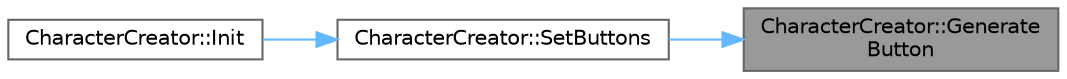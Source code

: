 digraph "CharacterCreator::GenerateButton"
{
 // LATEX_PDF_SIZE
  bgcolor="transparent";
  edge [fontname=Helvetica,fontsize=10,labelfontname=Helvetica,labelfontsize=10];
  node [fontname=Helvetica,fontsize=10,shape=box,height=0.2,width=0.4];
  rankdir="RL";
  Node1 [id="Node000001",label="CharacterCreator::Generate\lButton",height=0.2,width=0.4,color="gray40", fillcolor="grey60", style="filled", fontcolor="black",tooltip="Generates a button with the specified font, name, position, and text."];
  Node1 -> Node2 [id="edge1_Node000001_Node000002",dir="back",color="steelblue1",style="solid",tooltip=" "];
  Node2 [id="Node000002",label="CharacterCreator::SetButtons",height=0.2,width=0.4,color="grey40", fillcolor="white", style="filled",URL="$class_character_creator.html#ab4799f87d5475eb23ee453901585bbe1",tooltip="Sets up the buttons for selecting character types."];
  Node2 -> Node3 [id="edge2_Node000002_Node000003",dir="back",color="steelblue1",style="solid",tooltip=" "];
  Node3 [id="Node000003",label="CharacterCreator::Init",height=0.2,width=0.4,color="grey40", fillcolor="white", style="filled",URL="$class_character_creator.html#afade3b646ff58824acc1de1adba85f9c",tooltip="Initializes the character creator state."];
}
